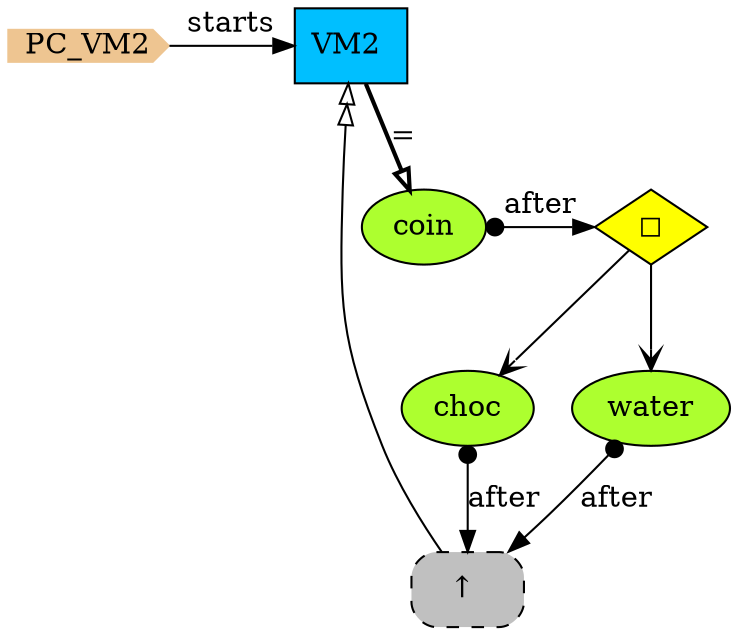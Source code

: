 digraph {
StartN_ [shape = cds,color=burlywood2,style=filled,height=.2,width=.2, label =PC_VM2];
coin [shape=ellipse,fillcolor=greenyellow,style = filled,label="coin"];
choc [shape=ellipse,fillcolor=greenyellow,style = filled,label="choc"];
RefVM2 [shape=rectangle,fillcolor=gray,style="rounded,filled,dashed",label="↑ "];
water [shape=ellipse,fillcolor=greenyellow,style = filled,label="water"];
OpChoose [shape=diamond,fillcolor=yellow,style = filled,label="◻︎"];
VM2 [shape=box,fillcolor=deepskyblue,style = filled,label="VM2 "];

{rank=same;OpChoose,coin}
{rank=same;VM2,StartN_}

water->RefVM2[arrowtail=dot,dir=both,label="after"];
OpChoose->water[arrowhead="open"];
coin->OpChoose[arrowtail=dot,dir=both,label="after"];
VM2->coin[arrowhead="onormal",penwidth=2,label="="];
StartN_->VM2[label="starts"];
OpChoose->choc[arrowhead="open"];
choc->RefVM2[arrowtail=dot,dir=both,label="after"];
RefVM2->VM2[arrowhead="normalnormal",fillcolor=white,label=" "];
}
